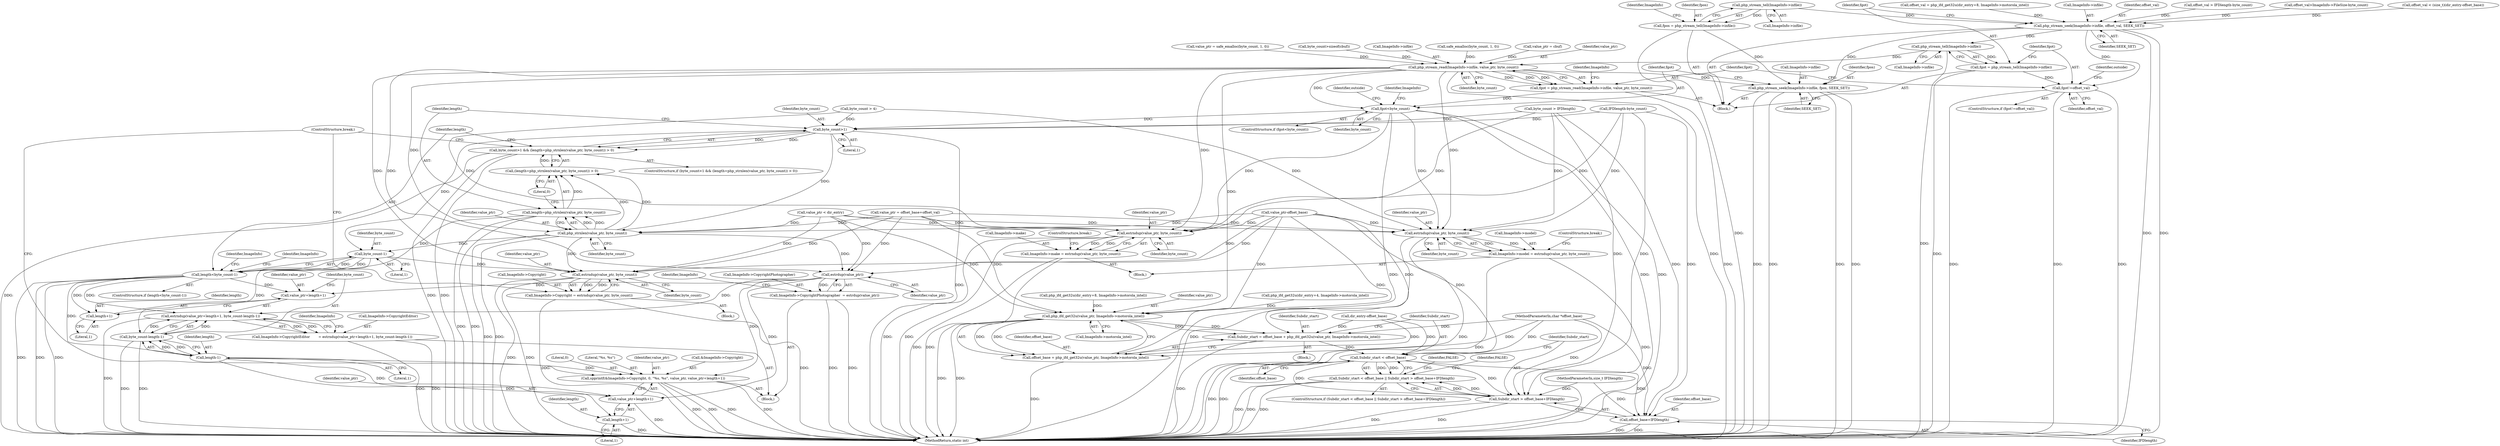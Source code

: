 digraph "0_php_082aecfc3a753ad03be82cf14f03ac065723ec92_0@pointer" {
"1000354" [label="(Call,php_stream_tell(ImageInfo->infile))"];
"1000352" [label="(Call,fpos = php_stream_tell(ImageInfo->infile))"];
"1000387" [label="(Call,php_stream_seek(ImageInfo->infile, fpos, SEEK_SET))"];
"1000358" [label="(Call,php_stream_seek(ImageInfo->infile, offset_val, SEEK_SET))"];
"1000366" [label="(Call,php_stream_tell(ImageInfo->infile))"];
"1000364" [label="(Call,fgot = php_stream_tell(ImageInfo->infile))"];
"1000371" [label="(Call,fgot!=offset_val)"];
"1000381" [label="(Call,php_stream_read(ImageInfo->infile, value_ptr, byte_count))"];
"1000379" [label="(Call,fgot = php_stream_read(ImageInfo->infile, value_ptr, byte_count))"];
"1000394" [label="(Call,fgot<byte_count)"];
"1000516" [label="(Call,byte_count>1)"];
"1000515" [label="(Call,byte_count>1 && (length=php_strnlen(value_ptr, byte_count)) > 0)"];
"1000522" [label="(Call,php_strnlen(value_ptr, byte_count))"];
"1000519" [label="(Call,(length=php_strnlen(value_ptr, byte_count)) > 0)"];
"1000520" [label="(Call,length=php_strnlen(value_ptr, byte_count))"];
"1000528" [label="(Call,length<byte_count-1)"];
"1000544" [label="(Call,estrndup(value_ptr+length+1, byte_count-length-1))"];
"1000540" [label="(Call,ImageInfo->CopyrightEditor        = estrndup(value_ptr+length+1, byte_count-length-1))"];
"1000545" [label="(Call,value_ptr+length+1)"];
"1000547" [label="(Call,length+1)"];
"1000552" [label="(Call,length-1)"];
"1000550" [label="(Call,byte_count-length-1)"];
"1000555" [label="(Call,spprintf(&ImageInfo->Copyright, 0, \"%s, %s\", value_ptr, value_ptr+length+1))"];
"1000563" [label="(Call,value_ptr+length+1)"];
"1000565" [label="(Call,length+1)"];
"1000530" [label="(Call,byte_count-1)"];
"1000574" [label="(Call,estrndup(value_ptr, byte_count))"];
"1000570" [label="(Call,ImageInfo->Copyright = estrndup(value_ptr, byte_count))"];
"1000538" [label="(Call,estrdup(value_ptr))"];
"1000534" [label="(Call,ImageInfo->CopyrightPhotographer  = estrdup(value_ptr))"];
"1000709" [label="(Call,estrndup(value_ptr, byte_count))"];
"1000705" [label="(Call,ImageInfo->make = estrndup(value_ptr, byte_count))"];
"1000718" [label="(Call,estrndup(value_ptr, byte_count))"];
"1000714" [label="(Call,ImageInfo->model = estrndup(value_ptr, byte_count))"];
"1000772" [label="(Call,php_ifd_get32u(value_ptr, ImageInfo->motorola_intel))"];
"1000768" [label="(Call,Subdir_start = offset_base + php_ifd_get32u(value_ptr, ImageInfo->motorola_intel))"];
"1000779" [label="(Call,Subdir_start < offset_base)"];
"1000778" [label="(Call,Subdir_start < offset_base || Subdir_start > offset_base+IFDlength)"];
"1000782" [label="(Call,Subdir_start > offset_base+IFDlength)"];
"1000784" [label="(Call,offset_base+IFDlength)"];
"1000770" [label="(Call,offset_base + php_ifd_get32u(value_ptr, ImageInfo->motorola_intel))"];
"1000786" [label="(Identifier,IFDlength)"];
"1000283" [label="(Block,)"];
"1000576" [label="(Identifier,byte_count)"];
"1000388" [label="(Call,ImageInfo->infile)"];
"1000385" [label="(Identifier,value_ptr)"];
"1000359" [label="(Call,ImageInfo->infile)"];
"1000523" [label="(Identifier,value_ptr)"];
"1000544" [label="(Call,estrndup(value_ptr+length+1, byte_count-length-1))"];
"1000367" [label="(Call,ImageInfo->infile)"];
"1000536" [label="(Identifier,ImageInfo)"];
"1000416" [label="(Identifier,ImageInfo)"];
"1000706" [label="(Call,ImageInfo->make)"];
"1000768" [label="(Call,Subdir_start = offset_base + php_ifd_get32u(value_ptr, ImageInfo->motorola_intel))"];
"1000780" [label="(Identifier,Subdir_start)"];
"1000399" [label="(Identifier,outside)"];
"1000386" [label="(Identifier,byte_count)"];
"1000552" [label="(Call,length-1)"];
"1000567" [label="(Literal,1)"];
"1000547" [label="(Call,length+1)"];
"1000364" [label="(Call,fgot = php_stream_tell(ImageInfo->infile))"];
"1000710" [label="(Identifier,value_ptr)"];
"1000548" [label="(Identifier,length)"];
"1000782" [label="(Call,Subdir_start > offset_base+IFDlength)"];
"1000136" [label="(MethodParameterIn,size_t IFDlength)"];
"1000135" [label="(MethodParameterIn,char *offset_base)"];
"1000332" [label="(Call,value_ptr = safe_emalloc(byte_count, 1, 0))"];
"1000553" [label="(Identifier,length)"];
"1000519" [label="(Call,(length=php_strnlen(value_ptr, byte_count)) > 0)"];
"1000371" [label="(Call,fgot!=offset_val)"];
"1000362" [label="(Identifier,offset_val)"];
"1000355" [label="(Call,ImageInfo->infile)"];
"1000560" [label="(Literal,0)"];
"1000570" [label="(Call,ImageInfo->Copyright = estrndup(value_ptr, byte_count))"];
"1000520" [label="(Call,length=php_strnlen(value_ptr, byte_count))"];
"1000564" [label="(Identifier,value_ptr)"];
"1000541" [label="(Call,ImageInfo->CopyrightEditor)"];
"1000769" [label="(Identifier,Subdir_start)"];
"1000784" [label="(Call,offset_base+IFDlength)"];
"1000366" [label="(Call,php_stream_tell(ImageInfo->infile))"];
"1000770" [label="(Call,offset_base + php_ifd_get32u(value_ptr, ImageInfo->motorola_intel))"];
"1000517" [label="(Identifier,byte_count)"];
"1000524" [label="(Identifier,byte_count)"];
"1000542" [label="(Identifier,ImageInfo)"];
"1000565" [label="(Call,length+1)"];
"1000381" [label="(Call,php_stream_read(ImageInfo->infile, value_ptr, byte_count))"];
"1000327" [label="(Call,byte_count>sizeof(cbuf))"];
"1000392" [label="(Identifier,SEEK_SET)"];
"1000550" [label="(Call,byte_count-length-1)"];
"1000554" [label="(Literal,1)"];
"1000715" [label="(Call,ImageInfo->model)"];
"1000792" [label="(Identifier,FALSE)"];
"1000577" [label="(ControlStructure,break;)"];
"1000571" [label="(Call,ImageInfo->Copyright)"];
"1000376" [label="(Identifier,outside)"];
"1000555" [label="(Call,spprintf(&ImageInfo->Copyright, 0, \"%s, %s\", value_ptr, value_ptr+length+1))"];
"1000382" [label="(Call,ImageInfo->infile)"];
"1000387" [label="(Call,php_stream_seek(ImageInfo->infile, fpos, SEEK_SET))"];
"1000721" [label="(ControlStructure,break;)"];
"1000352" [label="(Call,fpos = php_stream_tell(ImageInfo->infile))"];
"1000774" [label="(Call,ImageInfo->motorola_intel)"];
"1000530" [label="(Call,byte_count-1)"];
"1000396" [label="(Identifier,byte_count)"];
"1000561" [label="(Literal,\"%s, %s\")"];
"1000334" [label="(Call,safe_emalloc(byte_count, 1, 0))"];
"1000549" [label="(Literal,1)"];
"1000779" [label="(Call,Subdir_start < offset_base)"];
"1000393" [label="(ControlStructure,if (fgot<byte_count))"];
"1000540" [label="(Call,ImageInfo->CopyrightEditor        = estrndup(value_ptr+length+1, byte_count-length-1))"];
"1000705" [label="(Call,ImageInfo->make = estrndup(value_ptr, byte_count))"];
"1000379" [label="(Call,fgot = php_stream_read(ImageInfo->infile, value_ptr, byte_count))"];
"1000263" [label="(Call,byte_count > IFDlength)"];
"1000718" [label="(Call,estrndup(value_ptr, byte_count))"];
"1000267" [label="(Call,offset_val > IFDlength-byte_count)"];
"1000532" [label="(Literal,1)"];
"1000709" [label="(Call,estrndup(value_ptr, byte_count))"];
"1000535" [label="(Call,ImageInfo->CopyrightPhotographer)"];
"1000719" [label="(Identifier,value_ptr)"];
"1000777" [label="(ControlStructure,if (Subdir_start < offset_base || Subdir_start > offset_base+IFDlength))"];
"1000411" [label="(Call,value_ptr-offset_base)"];
"1000525" [label="(Literal,0)"];
"1000558" [label="(Identifier,ImageInfo)"];
"1000711" [label="(Identifier,byte_count)"];
"1000380" [label="(Identifier,fgot)"];
"1000569" [label="(Block,)"];
"1000534" [label="(Call,ImageInfo->CopyrightPhotographer  = estrdup(value_ptr))"];
"1000521" [label="(Identifier,length)"];
"1000292" [label="(Call,offset_val>ImageInfo->FileSize-byte_count)"];
"1000269" [label="(Call,IFDlength-byte_count)"];
"1000531" [label="(Identifier,byte_count)"];
"1000771" [label="(Identifier,offset_base)"];
"1000797" [label="(MethodReturn,static int)"];
"1000773" [label="(Identifier,value_ptr)"];
"1000363" [label="(Identifier,SEEK_SET)"];
"1000783" [label="(Identifier,Subdir_start)"];
"1000546" [label="(Identifier,value_ptr)"];
"1000522" [label="(Call,php_strnlen(value_ptr, byte_count))"];
"1000516" [label="(Call,byte_count>1)"];
"1000518" [label="(Literal,1)"];
"1000349" [label="(Call,value_ptr = cbuf)"];
"1000538" [label="(Call,estrdup(value_ptr))"];
"1000539" [label="(Identifier,value_ptr)"];
"1000545" [label="(Call,value_ptr+length+1)"];
"1000365" [label="(Identifier,fgot)"];
"1000574" [label="(Call,estrndup(value_ptr, byte_count))"];
"1000572" [label="(Identifier,ImageInfo)"];
"1000394" [label="(Call,fgot<byte_count)"];
"1000563" [label="(Call,value_ptr+length+1)"];
"1000562" [label="(Identifier,value_ptr)"];
"1000512" [label="(Block,)"];
"1000276" [label="(Call,offset_val < (size_t)(dir_entry-offset_base))"];
"1000391" [label="(Identifier,fpos)"];
"1000529" [label="(Identifier,length)"];
"1000192" [label="(Call,php_ifd_get32u(dir_entry+4, ImageInfo->motorola_intel))"];
"1000575" [label="(Identifier,value_ptr)"];
"1000280" [label="(Call,dir_entry-offset_base)"];
"1000372" [label="(Identifier,fgot)"];
"1000389" [label="(Identifier,ImageInfo)"];
"1000714" [label="(Call,ImageInfo->model = estrndup(value_ptr, byte_count))"];
"1000247" [label="(Call,offset_val = php_ifd_get32u(dir_entry+8, ImageInfo->motorola_intel))"];
"1000712" [label="(ControlStructure,break;)"];
"1000354" [label="(Call,php_stream_tell(ImageInfo->infile))"];
"1000785" [label="(Identifier,offset_base)"];
"1000514" [label="(ControlStructure,if (byte_count>1 && (length=php_strnlen(value_ptr, byte_count)) > 0))"];
"1000256" [label="(Call,value_ptr = offset_base+offset_val)"];
"1000395" [label="(Identifier,fgot)"];
"1000566" [label="(Identifier,length)"];
"1000249" [label="(Call,php_ifd_get32u(dir_entry+8, ImageInfo->motorola_intel))"];
"1000515" [label="(Call,byte_count>1 && (length=php_strnlen(value_ptr, byte_count)) > 0)"];
"1000370" [label="(ControlStructure,if (fgot!=offset_val))"];
"1000781" [label="(Identifier,offset_base)"];
"1000273" [label="(Call,value_ptr < dir_entry)"];
"1000528" [label="(Call,length<byte_count-1)"];
"1000358" [label="(Call,php_stream_seek(ImageInfo->infile, offset_val, SEEK_SET))"];
"1000772" [label="(Call,php_ifd_get32u(value_ptr, ImageInfo->motorola_intel))"];
"1000373" [label="(Identifier,offset_val)"];
"1000551" [label="(Identifier,byte_count)"];
"1000556" [label="(Call,&ImageInfo->Copyright)"];
"1000789" [label="(Identifier,FALSE)"];
"1000243" [label="(Call,byte_count > 4)"];
"1000720" [label="(Identifier,byte_count)"];
"1000360" [label="(Identifier,ImageInfo)"];
"1000353" [label="(Identifier,fpos)"];
"1000778" [label="(Call,Subdir_start < offset_base || Subdir_start > offset_base+IFDlength)"];
"1000527" [label="(ControlStructure,if (length<byte_count-1))"];
"1000729" [label="(Block,)"];
"1000533" [label="(Block,)"];
"1000354" -> "1000352"  [label="AST: "];
"1000354" -> "1000355"  [label="CFG: "];
"1000355" -> "1000354"  [label="AST: "];
"1000352" -> "1000354"  [label="CFG: "];
"1000354" -> "1000352"  [label="DDG: "];
"1000354" -> "1000358"  [label="DDG: "];
"1000352" -> "1000283"  [label="AST: "];
"1000353" -> "1000352"  [label="AST: "];
"1000360" -> "1000352"  [label="CFG: "];
"1000352" -> "1000797"  [label="DDG: "];
"1000352" -> "1000387"  [label="DDG: "];
"1000387" -> "1000283"  [label="AST: "];
"1000387" -> "1000392"  [label="CFG: "];
"1000388" -> "1000387"  [label="AST: "];
"1000391" -> "1000387"  [label="AST: "];
"1000392" -> "1000387"  [label="AST: "];
"1000395" -> "1000387"  [label="CFG: "];
"1000387" -> "1000797"  [label="DDG: "];
"1000387" -> "1000797"  [label="DDG: "];
"1000387" -> "1000797"  [label="DDG: "];
"1000387" -> "1000797"  [label="DDG: "];
"1000381" -> "1000387"  [label="DDG: "];
"1000358" -> "1000387"  [label="DDG: "];
"1000358" -> "1000283"  [label="AST: "];
"1000358" -> "1000363"  [label="CFG: "];
"1000359" -> "1000358"  [label="AST: "];
"1000362" -> "1000358"  [label="AST: "];
"1000363" -> "1000358"  [label="AST: "];
"1000365" -> "1000358"  [label="CFG: "];
"1000358" -> "1000797"  [label="DDG: "];
"1000358" -> "1000797"  [label="DDG: "];
"1000292" -> "1000358"  [label="DDG: "];
"1000267" -> "1000358"  [label="DDG: "];
"1000276" -> "1000358"  [label="DDG: "];
"1000247" -> "1000358"  [label="DDG: "];
"1000358" -> "1000366"  [label="DDG: "];
"1000358" -> "1000371"  [label="DDG: "];
"1000366" -> "1000364"  [label="AST: "];
"1000366" -> "1000367"  [label="CFG: "];
"1000367" -> "1000366"  [label="AST: "];
"1000364" -> "1000366"  [label="CFG: "];
"1000366" -> "1000797"  [label="DDG: "];
"1000366" -> "1000364"  [label="DDG: "];
"1000366" -> "1000381"  [label="DDG: "];
"1000364" -> "1000283"  [label="AST: "];
"1000365" -> "1000364"  [label="AST: "];
"1000372" -> "1000364"  [label="CFG: "];
"1000364" -> "1000797"  [label="DDG: "];
"1000364" -> "1000371"  [label="DDG: "];
"1000371" -> "1000370"  [label="AST: "];
"1000371" -> "1000373"  [label="CFG: "];
"1000372" -> "1000371"  [label="AST: "];
"1000373" -> "1000371"  [label="AST: "];
"1000376" -> "1000371"  [label="CFG: "];
"1000380" -> "1000371"  [label="CFG: "];
"1000371" -> "1000797"  [label="DDG: "];
"1000371" -> "1000797"  [label="DDG: "];
"1000371" -> "1000797"  [label="DDG: "];
"1000381" -> "1000379"  [label="AST: "];
"1000381" -> "1000386"  [label="CFG: "];
"1000382" -> "1000381"  [label="AST: "];
"1000385" -> "1000381"  [label="AST: "];
"1000386" -> "1000381"  [label="AST: "];
"1000379" -> "1000381"  [label="CFG: "];
"1000381" -> "1000797"  [label="DDG: "];
"1000381" -> "1000379"  [label="DDG: "];
"1000381" -> "1000379"  [label="DDG: "];
"1000381" -> "1000379"  [label="DDG: "];
"1000349" -> "1000381"  [label="DDG: "];
"1000332" -> "1000381"  [label="DDG: "];
"1000327" -> "1000381"  [label="DDG: "];
"1000334" -> "1000381"  [label="DDG: "];
"1000381" -> "1000394"  [label="DDG: "];
"1000381" -> "1000522"  [label="DDG: "];
"1000381" -> "1000538"  [label="DDG: "];
"1000381" -> "1000574"  [label="DDG: "];
"1000381" -> "1000709"  [label="DDG: "];
"1000381" -> "1000718"  [label="DDG: "];
"1000381" -> "1000772"  [label="DDG: "];
"1000379" -> "1000283"  [label="AST: "];
"1000380" -> "1000379"  [label="AST: "];
"1000389" -> "1000379"  [label="CFG: "];
"1000379" -> "1000797"  [label="DDG: "];
"1000379" -> "1000394"  [label="DDG: "];
"1000394" -> "1000393"  [label="AST: "];
"1000394" -> "1000396"  [label="CFG: "];
"1000395" -> "1000394"  [label="AST: "];
"1000396" -> "1000394"  [label="AST: "];
"1000399" -> "1000394"  [label="CFG: "];
"1000416" -> "1000394"  [label="CFG: "];
"1000394" -> "1000797"  [label="DDG: "];
"1000394" -> "1000797"  [label="DDG: "];
"1000394" -> "1000797"  [label="DDG: "];
"1000394" -> "1000516"  [label="DDG: "];
"1000394" -> "1000709"  [label="DDG: "];
"1000394" -> "1000718"  [label="DDG: "];
"1000516" -> "1000515"  [label="AST: "];
"1000516" -> "1000518"  [label="CFG: "];
"1000517" -> "1000516"  [label="AST: "];
"1000518" -> "1000516"  [label="AST: "];
"1000521" -> "1000516"  [label="CFG: "];
"1000515" -> "1000516"  [label="CFG: "];
"1000516" -> "1000797"  [label="DDG: "];
"1000516" -> "1000515"  [label="DDG: "];
"1000516" -> "1000515"  [label="DDG: "];
"1000263" -> "1000516"  [label="DDG: "];
"1000243" -> "1000516"  [label="DDG: "];
"1000269" -> "1000516"  [label="DDG: "];
"1000516" -> "1000522"  [label="DDG: "];
"1000516" -> "1000530"  [label="DDG: "];
"1000515" -> "1000514"  [label="AST: "];
"1000515" -> "1000519"  [label="CFG: "];
"1000519" -> "1000515"  [label="AST: "];
"1000529" -> "1000515"  [label="CFG: "];
"1000577" -> "1000515"  [label="CFG: "];
"1000515" -> "1000797"  [label="DDG: "];
"1000515" -> "1000797"  [label="DDG: "];
"1000515" -> "1000797"  [label="DDG: "];
"1000519" -> "1000515"  [label="DDG: "];
"1000522" -> "1000520"  [label="AST: "];
"1000522" -> "1000524"  [label="CFG: "];
"1000523" -> "1000522"  [label="AST: "];
"1000524" -> "1000522"  [label="AST: "];
"1000520" -> "1000522"  [label="CFG: "];
"1000522" -> "1000797"  [label="DDG: "];
"1000522" -> "1000797"  [label="DDG: "];
"1000522" -> "1000519"  [label="DDG: "];
"1000522" -> "1000519"  [label="DDG: "];
"1000522" -> "1000520"  [label="DDG: "];
"1000522" -> "1000520"  [label="DDG: "];
"1000411" -> "1000522"  [label="DDG: "];
"1000273" -> "1000522"  [label="DDG: "];
"1000256" -> "1000522"  [label="DDG: "];
"1000522" -> "1000530"  [label="DDG: "];
"1000522" -> "1000538"  [label="DDG: "];
"1000522" -> "1000574"  [label="DDG: "];
"1000519" -> "1000525"  [label="CFG: "];
"1000520" -> "1000519"  [label="AST: "];
"1000525" -> "1000519"  [label="AST: "];
"1000520" -> "1000519"  [label="DDG: "];
"1000521" -> "1000520"  [label="AST: "];
"1000525" -> "1000520"  [label="CFG: "];
"1000520" -> "1000797"  [label="DDG: "];
"1000520" -> "1000797"  [label="DDG: "];
"1000520" -> "1000528"  [label="DDG: "];
"1000528" -> "1000527"  [label="AST: "];
"1000528" -> "1000530"  [label="CFG: "];
"1000529" -> "1000528"  [label="AST: "];
"1000530" -> "1000528"  [label="AST: "];
"1000536" -> "1000528"  [label="CFG: "];
"1000572" -> "1000528"  [label="CFG: "];
"1000528" -> "1000797"  [label="DDG: "];
"1000528" -> "1000797"  [label="DDG: "];
"1000528" -> "1000797"  [label="DDG: "];
"1000530" -> "1000528"  [label="DDG: "];
"1000530" -> "1000528"  [label="DDG: "];
"1000528" -> "1000544"  [label="DDG: "];
"1000528" -> "1000545"  [label="DDG: "];
"1000528" -> "1000547"  [label="DDG: "];
"1000528" -> "1000552"  [label="DDG: "];
"1000544" -> "1000540"  [label="AST: "];
"1000544" -> "1000550"  [label="CFG: "];
"1000545" -> "1000544"  [label="AST: "];
"1000550" -> "1000544"  [label="AST: "];
"1000540" -> "1000544"  [label="CFG: "];
"1000544" -> "1000797"  [label="DDG: "];
"1000544" -> "1000540"  [label="DDG: "];
"1000544" -> "1000540"  [label="DDG: "];
"1000538" -> "1000544"  [label="DDG: "];
"1000550" -> "1000544"  [label="DDG: "];
"1000550" -> "1000544"  [label="DDG: "];
"1000540" -> "1000533"  [label="AST: "];
"1000541" -> "1000540"  [label="AST: "];
"1000558" -> "1000540"  [label="CFG: "];
"1000540" -> "1000797"  [label="DDG: "];
"1000540" -> "1000797"  [label="DDG: "];
"1000545" -> "1000547"  [label="CFG: "];
"1000546" -> "1000545"  [label="AST: "];
"1000547" -> "1000545"  [label="AST: "];
"1000551" -> "1000545"  [label="CFG: "];
"1000538" -> "1000545"  [label="DDG: "];
"1000547" -> "1000549"  [label="CFG: "];
"1000548" -> "1000547"  [label="AST: "];
"1000549" -> "1000547"  [label="AST: "];
"1000552" -> "1000550"  [label="AST: "];
"1000552" -> "1000554"  [label="CFG: "];
"1000553" -> "1000552"  [label="AST: "];
"1000554" -> "1000552"  [label="AST: "];
"1000550" -> "1000552"  [label="CFG: "];
"1000552" -> "1000550"  [label="DDG: "];
"1000552" -> "1000550"  [label="DDG: "];
"1000552" -> "1000555"  [label="DDG: "];
"1000552" -> "1000563"  [label="DDG: "];
"1000552" -> "1000565"  [label="DDG: "];
"1000551" -> "1000550"  [label="AST: "];
"1000550" -> "1000797"  [label="DDG: "];
"1000550" -> "1000797"  [label="DDG: "];
"1000530" -> "1000550"  [label="DDG: "];
"1000555" -> "1000533"  [label="AST: "];
"1000555" -> "1000563"  [label="CFG: "];
"1000556" -> "1000555"  [label="AST: "];
"1000560" -> "1000555"  [label="AST: "];
"1000561" -> "1000555"  [label="AST: "];
"1000562" -> "1000555"  [label="AST: "];
"1000563" -> "1000555"  [label="AST: "];
"1000577" -> "1000555"  [label="CFG: "];
"1000555" -> "1000797"  [label="DDG: "];
"1000555" -> "1000797"  [label="DDG: "];
"1000555" -> "1000797"  [label="DDG: "];
"1000555" -> "1000797"  [label="DDG: "];
"1000538" -> "1000555"  [label="DDG: "];
"1000563" -> "1000565"  [label="CFG: "];
"1000564" -> "1000563"  [label="AST: "];
"1000565" -> "1000563"  [label="AST: "];
"1000563" -> "1000797"  [label="DDG: "];
"1000538" -> "1000563"  [label="DDG: "];
"1000565" -> "1000567"  [label="CFG: "];
"1000566" -> "1000565"  [label="AST: "];
"1000567" -> "1000565"  [label="AST: "];
"1000565" -> "1000797"  [label="DDG: "];
"1000530" -> "1000532"  [label="CFG: "];
"1000531" -> "1000530"  [label="AST: "];
"1000532" -> "1000530"  [label="AST: "];
"1000530" -> "1000574"  [label="DDG: "];
"1000574" -> "1000570"  [label="AST: "];
"1000574" -> "1000576"  [label="CFG: "];
"1000575" -> "1000574"  [label="AST: "];
"1000576" -> "1000574"  [label="AST: "];
"1000570" -> "1000574"  [label="CFG: "];
"1000574" -> "1000797"  [label="DDG: "];
"1000574" -> "1000797"  [label="DDG: "];
"1000574" -> "1000570"  [label="DDG: "];
"1000574" -> "1000570"  [label="DDG: "];
"1000411" -> "1000574"  [label="DDG: "];
"1000273" -> "1000574"  [label="DDG: "];
"1000256" -> "1000574"  [label="DDG: "];
"1000570" -> "1000569"  [label="AST: "];
"1000571" -> "1000570"  [label="AST: "];
"1000577" -> "1000570"  [label="CFG: "];
"1000570" -> "1000797"  [label="DDG: "];
"1000570" -> "1000797"  [label="DDG: "];
"1000538" -> "1000534"  [label="AST: "];
"1000538" -> "1000539"  [label="CFG: "];
"1000539" -> "1000538"  [label="AST: "];
"1000534" -> "1000538"  [label="CFG: "];
"1000538" -> "1000534"  [label="DDG: "];
"1000411" -> "1000538"  [label="DDG: "];
"1000273" -> "1000538"  [label="DDG: "];
"1000256" -> "1000538"  [label="DDG: "];
"1000534" -> "1000533"  [label="AST: "];
"1000535" -> "1000534"  [label="AST: "];
"1000542" -> "1000534"  [label="CFG: "];
"1000534" -> "1000797"  [label="DDG: "];
"1000534" -> "1000797"  [label="DDG: "];
"1000709" -> "1000705"  [label="AST: "];
"1000709" -> "1000711"  [label="CFG: "];
"1000710" -> "1000709"  [label="AST: "];
"1000711" -> "1000709"  [label="AST: "];
"1000705" -> "1000709"  [label="CFG: "];
"1000709" -> "1000797"  [label="DDG: "];
"1000709" -> "1000797"  [label="DDG: "];
"1000709" -> "1000705"  [label="DDG: "];
"1000709" -> "1000705"  [label="DDG: "];
"1000411" -> "1000709"  [label="DDG: "];
"1000273" -> "1000709"  [label="DDG: "];
"1000256" -> "1000709"  [label="DDG: "];
"1000263" -> "1000709"  [label="DDG: "];
"1000243" -> "1000709"  [label="DDG: "];
"1000269" -> "1000709"  [label="DDG: "];
"1000705" -> "1000512"  [label="AST: "];
"1000706" -> "1000705"  [label="AST: "];
"1000712" -> "1000705"  [label="CFG: "];
"1000705" -> "1000797"  [label="DDG: "];
"1000705" -> "1000797"  [label="DDG: "];
"1000718" -> "1000714"  [label="AST: "];
"1000718" -> "1000720"  [label="CFG: "];
"1000719" -> "1000718"  [label="AST: "];
"1000720" -> "1000718"  [label="AST: "];
"1000714" -> "1000718"  [label="CFG: "];
"1000718" -> "1000797"  [label="DDG: "];
"1000718" -> "1000797"  [label="DDG: "];
"1000718" -> "1000714"  [label="DDG: "];
"1000718" -> "1000714"  [label="DDG: "];
"1000411" -> "1000718"  [label="DDG: "];
"1000273" -> "1000718"  [label="DDG: "];
"1000256" -> "1000718"  [label="DDG: "];
"1000263" -> "1000718"  [label="DDG: "];
"1000243" -> "1000718"  [label="DDG: "];
"1000269" -> "1000718"  [label="DDG: "];
"1000714" -> "1000512"  [label="AST: "];
"1000715" -> "1000714"  [label="AST: "];
"1000721" -> "1000714"  [label="CFG: "];
"1000714" -> "1000797"  [label="DDG: "];
"1000714" -> "1000797"  [label="DDG: "];
"1000772" -> "1000770"  [label="AST: "];
"1000772" -> "1000774"  [label="CFG: "];
"1000773" -> "1000772"  [label="AST: "];
"1000774" -> "1000772"  [label="AST: "];
"1000770" -> "1000772"  [label="CFG: "];
"1000772" -> "1000797"  [label="DDG: "];
"1000772" -> "1000797"  [label="DDG: "];
"1000772" -> "1000768"  [label="DDG: "];
"1000772" -> "1000768"  [label="DDG: "];
"1000772" -> "1000770"  [label="DDG: "];
"1000772" -> "1000770"  [label="DDG: "];
"1000411" -> "1000772"  [label="DDG: "];
"1000273" -> "1000772"  [label="DDG: "];
"1000256" -> "1000772"  [label="DDG: "];
"1000249" -> "1000772"  [label="DDG: "];
"1000192" -> "1000772"  [label="DDG: "];
"1000768" -> "1000729"  [label="AST: "];
"1000768" -> "1000770"  [label="CFG: "];
"1000769" -> "1000768"  [label="AST: "];
"1000770" -> "1000768"  [label="AST: "];
"1000780" -> "1000768"  [label="CFG: "];
"1000768" -> "1000797"  [label="DDG: "];
"1000280" -> "1000768"  [label="DDG: "];
"1000411" -> "1000768"  [label="DDG: "];
"1000135" -> "1000768"  [label="DDG: "];
"1000768" -> "1000779"  [label="DDG: "];
"1000779" -> "1000778"  [label="AST: "];
"1000779" -> "1000781"  [label="CFG: "];
"1000780" -> "1000779"  [label="AST: "];
"1000781" -> "1000779"  [label="AST: "];
"1000783" -> "1000779"  [label="CFG: "];
"1000778" -> "1000779"  [label="CFG: "];
"1000779" -> "1000797"  [label="DDG: "];
"1000779" -> "1000797"  [label="DDG: "];
"1000779" -> "1000778"  [label="DDG: "];
"1000779" -> "1000778"  [label="DDG: "];
"1000135" -> "1000779"  [label="DDG: "];
"1000280" -> "1000779"  [label="DDG: "];
"1000411" -> "1000779"  [label="DDG: "];
"1000779" -> "1000782"  [label="DDG: "];
"1000779" -> "1000782"  [label="DDG: "];
"1000779" -> "1000784"  [label="DDG: "];
"1000778" -> "1000777"  [label="AST: "];
"1000778" -> "1000782"  [label="CFG: "];
"1000782" -> "1000778"  [label="AST: "];
"1000789" -> "1000778"  [label="CFG: "];
"1000792" -> "1000778"  [label="CFG: "];
"1000778" -> "1000797"  [label="DDG: "];
"1000778" -> "1000797"  [label="DDG: "];
"1000778" -> "1000797"  [label="DDG: "];
"1000782" -> "1000778"  [label="DDG: "];
"1000782" -> "1000778"  [label="DDG: "];
"1000782" -> "1000784"  [label="CFG: "];
"1000783" -> "1000782"  [label="AST: "];
"1000784" -> "1000782"  [label="AST: "];
"1000782" -> "1000797"  [label="DDG: "];
"1000782" -> "1000797"  [label="DDG: "];
"1000135" -> "1000782"  [label="DDG: "];
"1000263" -> "1000782"  [label="DDG: "];
"1000269" -> "1000782"  [label="DDG: "];
"1000136" -> "1000782"  [label="DDG: "];
"1000784" -> "1000786"  [label="CFG: "];
"1000785" -> "1000784"  [label="AST: "];
"1000786" -> "1000784"  [label="AST: "];
"1000784" -> "1000797"  [label="DDG: "];
"1000784" -> "1000797"  [label="DDG: "];
"1000135" -> "1000784"  [label="DDG: "];
"1000263" -> "1000784"  [label="DDG: "];
"1000269" -> "1000784"  [label="DDG: "];
"1000136" -> "1000784"  [label="DDG: "];
"1000771" -> "1000770"  [label="AST: "];
"1000770" -> "1000797"  [label="DDG: "];
"1000280" -> "1000770"  [label="DDG: "];
"1000411" -> "1000770"  [label="DDG: "];
"1000135" -> "1000770"  [label="DDG: "];
}
